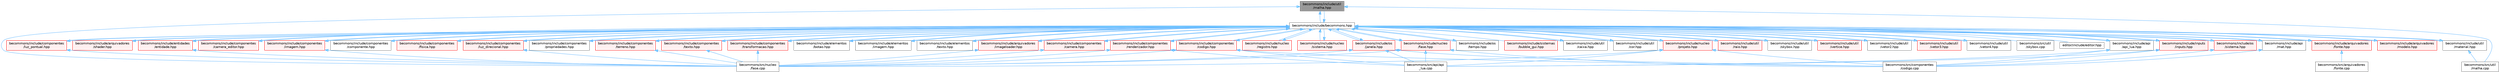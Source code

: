 digraph "becommons/include/util/malha.hpp"
{
 // LATEX_PDF_SIZE
  bgcolor="transparent";
  edge [fontname=Helvetica,fontsize=10,labelfontname=Helvetica,labelfontsize=10];
  node [fontname=Helvetica,fontsize=10,shape=box,height=0.2,width=0.4];
  Node1 [id="Node000001",label="becommons/include/util\l/malha.hpp",height=0.2,width=0.4,color="gray40", fillcolor="grey60", style="filled", fontcolor="black",tooltip=" "];
  Node1 -> Node2 [id="edge1_Node000001_Node000002",dir="back",color="steelblue1",style="solid",tooltip=" "];
  Node2 [id="Node000002",label="becommons/include/becommons.hpp",height=0.2,width=0.4,color="grey40", fillcolor="white", style="filled",URL="$becommons_8hpp.html",tooltip=" "];
  Node2 -> Node3 [id="edge2_Node000002_Node000003",dir="back",color="steelblue1",style="solid",tooltip=" "];
  Node3 [id="Node000003",label="becommons/include/api\l/api_lua.hpp",height=0.2,width=0.4,color="grey40", fillcolor="white", style="filled",URL="$api__lua_8hpp.html",tooltip="Gerencia a configuração do luabridge para api lua."];
  Node3 -> Node2 [id="edge3_Node000003_Node000002",dir="back",color="steelblue1",style="solid",tooltip=" "];
  Node3 -> Node4 [id="edge4_Node000003_Node000004",dir="back",color="steelblue1",style="solid",tooltip=" "];
  Node4 [id="Node000004",label="becommons/src/api/api\l_lua.cpp",height=0.2,width=0.4,color="grey40", fillcolor="white", style="filled",URL="$api__lua_8cpp.html",tooltip=" "];
  Node3 -> Node5 [id="edge5_Node000003_Node000005",dir="back",color="steelblue1",style="solid",tooltip=" "];
  Node5 [id="Node000005",label="becommons/src/componentes\l/codigo.cpp",height=0.2,width=0.4,color="grey40", fillcolor="white", style="filled",URL="$codigo_8cpp.html",tooltip=" "];
  Node2 -> Node6 [id="edge6_Node000002_Node000006",dir="back",color="steelblue1",style="solid",tooltip=" "];
  Node6 [id="Node000006",label="becommons/include/api\l/mat.hpp",height=0.2,width=0.4,color="grey40", fillcolor="white", style="filled",URL="$mat_8hpp.html",tooltip="Gerencia funçoes matemáticas."];
  Node6 -> Node2 [id="edge7_Node000006_Node000002",dir="back",color="steelblue1",style="solid",tooltip=" "];
  Node6 -> Node5 [id="edge8_Node000006_Node000005",dir="back",color="steelblue1",style="solid",tooltip=" "];
  Node2 -> Node7 [id="edge9_Node000002_Node000007",dir="back",color="steelblue1",style="solid",tooltip=" "];
  Node7 [id="Node000007",label="becommons/include/arquivadores\l/fonte.hpp",height=0.2,width=0.4,color="red", fillcolor="#FFF0F0", style="filled",URL="$fonte_8hpp.html",tooltip="Define estruturas básicas para renderização de textos."];
  Node7 -> Node2 [id="edge10_Node000007_Node000002",dir="back",color="steelblue1",style="solid",tooltip=" "];
  Node7 -> Node8 [id="edge11_Node000007_Node000008",dir="back",color="steelblue1",style="solid",tooltip=" "];
  Node8 [id="Node000008",label="becommons/src/arquivadores\l/fonte.cpp",height=0.2,width=0.4,color="grey40", fillcolor="white", style="filled",URL="$fonte_8cpp.html",tooltip=" "];
  Node2 -> Node11 [id="edge12_Node000002_Node000011",dir="back",color="steelblue1",style="solid",tooltip=" "];
  Node11 [id="Node000011",label="becommons/include/arquivadores\l/imageloader.hpp",height=0.2,width=0.4,color="red", fillcolor="#FFF0F0", style="filled",URL="$imageloader_8hpp.html",tooltip="Gerencia as imagems/texturas carregadas na engine."];
  Node11 -> Node2 [id="edge13_Node000011_Node000002",dir="back",color="steelblue1",style="solid",tooltip=" "];
  Node11 -> Node15 [id="edge14_Node000011_Node000015",dir="back",color="steelblue1",style="solid",tooltip=" "];
  Node15 [id="Node000015",label="becommons/src/nucleo\l/fase.cpp",height=0.2,width=0.4,color="grey40", fillcolor="white", style="filled",URL="$fase_8cpp.html",tooltip=" "];
  Node2 -> Node16 [id="edge15_Node000002_Node000016",dir="back",color="steelblue1",style="solid",tooltip=" "];
  Node16 [id="Node000016",label="becommons/include/arquivadores\l/modelo.hpp",height=0.2,width=0.4,color="red", fillcolor="#FFF0F0", style="filled",URL="$modelo_8hpp.html",tooltip="Carrega um modelo usando a biblioteca assimp com base em um diretório."];
  Node16 -> Node2 [id="edge16_Node000016_Node000002",dir="back",color="steelblue1",style="solid",tooltip=" "];
  Node2 -> Node17 [id="edge17_Node000002_Node000017",dir="back",color="steelblue1",style="solid",tooltip=" "];
  Node17 [id="Node000017",label="becommons/include/arquivadores\l/shader.hpp",height=0.2,width=0.4,color="red", fillcolor="#FFF0F0", style="filled",URL="$shader_8hpp.html",tooltip="Gerencia os shaders GLSL."];
  Node17 -> Node2 [id="edge18_Node000017_Node000002",dir="back",color="steelblue1",style="solid",tooltip=" "];
  Node2 -> Node23 [id="edge19_Node000002_Node000023",dir="back",color="steelblue1",style="solid",tooltip=" "];
  Node23 [id="Node000023",label="becommons/include/componentes\l/camera.hpp",height=0.2,width=0.4,color="red", fillcolor="#FFF0F0", style="filled",URL="$camera_8hpp.html",tooltip="Estrutura básica de câmera."];
  Node23 -> Node2 [id="edge20_Node000023_Node000002",dir="back",color="steelblue1",style="solid",tooltip=" "];
  Node23 -> Node15 [id="edge21_Node000023_Node000015",dir="back",color="steelblue1",style="solid",tooltip=" "];
  Node2 -> Node26 [id="edge22_Node000002_Node000026",dir="back",color="steelblue1",style="solid",tooltip=" "];
  Node26 [id="Node000026",label="becommons/include/componentes\l/camera_editor.hpp",height=0.2,width=0.4,color="red", fillcolor="#FFF0F0", style="filled",URL="$camera__editor_8hpp.html",tooltip=" "];
  Node26 -> Node2 [id="edge23_Node000026_Node000002",dir="back",color="steelblue1",style="solid",tooltip=" "];
  Node2 -> Node31 [id="edge24_Node000002_Node000031",dir="back",color="steelblue1",style="solid",tooltip=" "];
  Node31 [id="Node000031",label="becommons/include/componentes\l/codigo.hpp",height=0.2,width=0.4,color="red", fillcolor="#FFF0F0", style="filled",URL="$codigo_8hpp.html",tooltip="Componente de código para entidades ECS."];
  Node31 -> Node2 [id="edge25_Node000031_Node000002",dir="back",color="steelblue1",style="solid",tooltip=" "];
  Node31 -> Node4 [id="edge26_Node000031_Node000004",dir="back",color="steelblue1",style="solid",tooltip=" "];
  Node31 -> Node5 [id="edge27_Node000031_Node000005",dir="back",color="steelblue1",style="solid",tooltip=" "];
  Node31 -> Node15 [id="edge28_Node000031_Node000015",dir="back",color="steelblue1",style="solid",tooltip=" "];
  Node2 -> Node33 [id="edge29_Node000002_Node000033",dir="back",color="steelblue1",style="solid",tooltip=" "];
  Node33 [id="Node000033",label="becommons/include/componentes\l/componente.hpp",height=0.2,width=0.4,color="grey40", fillcolor="white", style="filled",URL="$componente_8hpp.html",tooltip="Estrutura base para componetes."];
  Node33 -> Node2 [id="edge30_Node000033_Node000002",dir="back",color="steelblue1",style="solid",tooltip=" "];
  Node2 -> Node34 [id="edge31_Node000002_Node000034",dir="back",color="steelblue1",style="solid",tooltip=" "];
  Node34 [id="Node000034",label="becommons/include/componentes\l/fisica.hpp",height=0.2,width=0.4,color="red", fillcolor="#FFF0F0", style="filled",URL="$fisica_8hpp.html",tooltip="Componente de física para entidades ECS."];
  Node34 -> Node2 [id="edge32_Node000034_Node000002",dir="back",color="steelblue1",style="solid",tooltip=" "];
  Node2 -> Node37 [id="edge33_Node000002_Node000037",dir="back",color="steelblue1",style="solid",tooltip=" "];
  Node37 [id="Node000037",label="becommons/include/componentes\l/imagem.hpp",height=0.2,width=0.4,color="red", fillcolor="#FFF0F0", style="filled",URL="$componentes_2imagem_8hpp.html",tooltip=" "];
  Node37 -> Node2 [id="edge34_Node000037_Node000002",dir="back",color="steelblue1",style="solid",tooltip=" "];
  Node37 -> Node15 [id="edge35_Node000037_Node000015",dir="back",color="steelblue1",style="solid",tooltip=" "];
  Node2 -> Node38 [id="edge36_Node000002_Node000038",dir="back",color="steelblue1",style="solid",tooltip=" "];
  Node38 [id="Node000038",label="becommons/include/componentes\l/luz_direcional.hpp",height=0.2,width=0.4,color="red", fillcolor="#FFF0F0", style="filled",URL="$luz__direcional_8hpp.html",tooltip=" "];
  Node38 -> Node2 [id="edge37_Node000038_Node000002",dir="back",color="steelblue1",style="solid",tooltip=" "];
  Node38 -> Node15 [id="edge38_Node000038_Node000015",dir="back",color="steelblue1",style="solid",tooltip=" "];
  Node2 -> Node39 [id="edge39_Node000002_Node000039",dir="back",color="steelblue1",style="solid",tooltip=" "];
  Node39 [id="Node000039",label="becommons/include/componentes\l/luz_pontual.hpp",height=0.2,width=0.4,color="red", fillcolor="#FFF0F0", style="filled",URL="$luz__pontual_8hpp.html",tooltip=" "];
  Node39 -> Node2 [id="edge40_Node000039_Node000002",dir="back",color="steelblue1",style="solid",tooltip=" "];
  Node39 -> Node15 [id="edge41_Node000039_Node000015",dir="back",color="steelblue1",style="solid",tooltip=" "];
  Node2 -> Node40 [id="edge42_Node000002_Node000040",dir="back",color="steelblue1",style="solid",tooltip=" "];
  Node40 [id="Node000040",label="becommons/include/componentes\l/propriedades.hpp",height=0.2,width=0.4,color="grey40", fillcolor="white", style="filled",URL="$propriedades_8hpp.html",tooltip=" "];
  Node40 -> Node2 [id="edge43_Node000040_Node000002",dir="back",color="steelblue1",style="solid",tooltip=" "];
  Node2 -> Node41 [id="edge44_Node000002_Node000041",dir="back",color="steelblue1",style="solid",tooltip=" "];
  Node41 [id="Node000041",label="becommons/include/componentes\l/renderizador.hpp",height=0.2,width=0.4,color="red", fillcolor="#FFF0F0", style="filled",URL="$renderizador_8hpp.html",tooltip=" "];
  Node41 -> Node2 [id="edge45_Node000041_Node000002",dir="back",color="steelblue1",style="solid",tooltip=" "];
  Node41 -> Node4 [id="edge46_Node000041_Node000004",dir="back",color="steelblue1",style="solid",tooltip=" "];
  Node41 -> Node15 [id="edge47_Node000041_Node000015",dir="back",color="steelblue1",style="solid",tooltip=" "];
  Node2 -> Node42 [id="edge48_Node000002_Node000042",dir="back",color="steelblue1",style="solid",tooltip=" "];
  Node42 [id="Node000042",label="becommons/include/componentes\l/terreno.hpp",height=0.2,width=0.4,color="red", fillcolor="#FFF0F0", style="filled",URL="$terreno_8hpp.html",tooltip=" "];
  Node42 -> Node2 [id="edge49_Node000042_Node000002",dir="back",color="steelblue1",style="solid",tooltip=" "];
  Node42 -> Node15 [id="edge50_Node000042_Node000015",dir="back",color="steelblue1",style="solid",tooltip=" "];
  Node2 -> Node43 [id="edge51_Node000002_Node000043",dir="back",color="steelblue1",style="solid",tooltip=" "];
  Node43 [id="Node000043",label="becommons/include/componentes\l/texto.hpp",height=0.2,width=0.4,color="red", fillcolor="#FFF0F0", style="filled",URL="$componentes_2texto_8hpp.html",tooltip=" "];
  Node43 -> Node2 [id="edge52_Node000043_Node000002",dir="back",color="steelblue1",style="solid",tooltip=" "];
  Node43 -> Node15 [id="edge53_Node000043_Node000015",dir="back",color="steelblue1",style="solid",tooltip=" "];
  Node2 -> Node44 [id="edge54_Node000002_Node000044",dir="back",color="steelblue1",style="solid",tooltip=" "];
  Node44 [id="Node000044",label="becommons/include/componentes\l/transformacao.hpp",height=0.2,width=0.4,color="red", fillcolor="#FFF0F0", style="filled",URL="$transformacao_8hpp.html",tooltip="Calcula a mtriz de modelo para um objeto 3d qualquer."];
  Node44 -> Node2 [id="edge55_Node000044_Node000002",dir="back",color="steelblue1",style="solid",tooltip=" "];
  Node44 -> Node15 [id="edge56_Node000044_Node000015",dir="back",color="steelblue1",style="solid",tooltip=" "];
  Node2 -> Node46 [id="edge57_Node000002_Node000046",dir="back",color="steelblue1",style="solid",tooltip=" "];
  Node46 [id="Node000046",label="becommons/include/elementos\l/botao.hpp",height=0.2,width=0.4,color="grey40", fillcolor="white", style="filled",URL="$botao_8hpp.html",tooltip=" "];
  Node46 -> Node2 [id="edge58_Node000046_Node000002",dir="back",color="steelblue1",style="solid",tooltip=" "];
  Node2 -> Node47 [id="edge59_Node000002_Node000047",dir="back",color="steelblue1",style="solid",tooltip=" "];
  Node47 [id="Node000047",label="becommons/include/elementos\l/imagem.hpp",height=0.2,width=0.4,color="grey40", fillcolor="white", style="filled",URL="$elementos_2imagem_8hpp.html",tooltip="Gerencia a configuração do luabridge para api lua."];
  Node47 -> Node2 [id="edge60_Node000047_Node000002",dir="back",color="steelblue1",style="solid",tooltip=" "];
  Node2 -> Node48 [id="edge61_Node000002_Node000048",dir="back",color="steelblue1",style="solid",tooltip=" "];
  Node48 [id="Node000048",label="becommons/include/elementos\l/texto.hpp",height=0.2,width=0.4,color="grey40", fillcolor="white", style="filled",URL="$elementos_2texto_8hpp.html",tooltip=" "];
  Node48 -> Node2 [id="edge62_Node000048_Node000002",dir="back",color="steelblue1",style="solid",tooltip=" "];
  Node2 -> Node49 [id="edge63_Node000002_Node000049",dir="back",color="steelblue1",style="solid",tooltip=" "];
  Node49 [id="Node000049",label="becommons/include/entidades\l/entidade.hpp",height=0.2,width=0.4,color="red", fillcolor="#FFF0F0", style="filled",URL="$entidade_8hpp.html",tooltip="Inclusoes e defini��es relacionadas � entidade."];
  Node49 -> Node2 [id="edge64_Node000049_Node000002",dir="back",color="steelblue1",style="solid",tooltip=" "];
  Node49 -> Node15 [id="edge65_Node000049_Node000015",dir="back",color="steelblue1",style="solid",tooltip=" "];
  Node2 -> Node50 [id="edge66_Node000002_Node000050",dir="back",color="steelblue1",style="solid",tooltip=" "];
  Node50 [id="Node000050",label="becommons/include/inputs\l/inputs.hpp",height=0.2,width=0.4,color="red", fillcolor="#FFF0F0", style="filled",URL="$inputs_8hpp.html",tooltip=" "];
  Node50 -> Node2 [id="edge67_Node000050_Node000002",dir="back",color="steelblue1",style="solid",tooltip=" "];
  Node50 -> Node4 [id="edge68_Node000050_Node000004",dir="back",color="steelblue1",style="solid",tooltip=" "];
  Node50 -> Node5 [id="edge69_Node000050_Node000005",dir="back",color="steelblue1",style="solid",tooltip=" "];
  Node2 -> Node52 [id="edge70_Node000002_Node000052",dir="back",color="steelblue1",style="solid",tooltip=" "];
  Node52 [id="Node000052",label="becommons/include/nucleo\l/fase.hpp",height=0.2,width=0.4,color="red", fillcolor="#FFF0F0", style="filled",URL="$fase_8hpp.html",tooltip="Gerencia sistemas numa fase."];
  Node52 -> Node2 [id="edge71_Node000052_Node000002",dir="back",color="steelblue1",style="solid",tooltip=" "];
  Node52 -> Node4 [id="edge72_Node000052_Node000004",dir="back",color="steelblue1",style="solid",tooltip=" "];
  Node52 -> Node5 [id="edge73_Node000052_Node000005",dir="back",color="steelblue1",style="solid",tooltip=" "];
  Node52 -> Node15 [id="edge74_Node000052_Node000015",dir="back",color="steelblue1",style="solid",tooltip=" "];
  Node2 -> Node54 [id="edge75_Node000002_Node000054",dir="back",color="steelblue1",style="solid",tooltip=" "];
  Node54 [id="Node000054",label="becommons/include/nucleo\l/projeto.hpp",height=0.2,width=0.4,color="red", fillcolor="#FFF0F0", style="filled",URL="$projeto_8hpp.html",tooltip="Gerencia configurações do projeto."];
  Node54 -> Node2 [id="edge76_Node000054_Node000002",dir="back",color="steelblue1",style="solid",tooltip=" "];
  Node54 -> Node4 [id="edge77_Node000054_Node000004",dir="back",color="steelblue1",style="solid",tooltip=" "];
  Node54 -> Node5 [id="edge78_Node000054_Node000005",dir="back",color="steelblue1",style="solid",tooltip=" "];
  Node54 -> Node15 [id="edge79_Node000054_Node000015",dir="back",color="steelblue1",style="solid",tooltip=" "];
  Node2 -> Node56 [id="edge80_Node000002_Node000056",dir="back",color="steelblue1",style="solid",tooltip=" "];
  Node56 [id="Node000056",label="becommons/include/nucleo\l/registro.hpp",height=0.2,width=0.4,color="red", fillcolor="#FFF0F0", style="filled",URL="$registro_8hpp.html",tooltip="Inclusoes e definições relacionadas à registro."];
  Node56 -> Node2 [id="edge81_Node000056_Node000002",dir="back",color="steelblue1",style="solid",tooltip=" "];
  Node2 -> Node57 [id="edge82_Node000002_Node000057",dir="back",color="steelblue1",style="solid",tooltip=" "];
  Node57 [id="Node000057",label="becommons/include/nucleo\l/sistema.hpp",height=0.2,width=0.4,color="red", fillcolor="#FFF0F0", style="filled",URL="$nucleo_2sistema_8hpp.html",tooltip=" "];
  Node57 -> Node2 [id="edge83_Node000057_Node000002",dir="back",color="steelblue1",style="solid",tooltip=" "];
  Node2 -> Node60 [id="edge84_Node000002_Node000060",dir="back",color="steelblue1",style="solid",tooltip=" "];
  Node60 [id="Node000060",label="becommons/include/os\l/janela.hpp",height=0.2,width=0.4,color="red", fillcolor="#FFF0F0", style="filled",URL="$janela_8hpp.html",tooltip="Inicia e gerencia janela glfw."];
  Node60 -> Node2 [id="edge85_Node000060_Node000002",dir="back",color="steelblue1",style="solid",tooltip=" "];
  Node60 -> Node4 [id="edge86_Node000060_Node000004",dir="back",color="steelblue1",style="solid",tooltip=" "];
  Node60 -> Node5 [id="edge87_Node000060_Node000005",dir="back",color="steelblue1",style="solid",tooltip=" "];
  Node60 -> Node15 [id="edge88_Node000060_Node000015",dir="back",color="steelblue1",style="solid",tooltip=" "];
  Node2 -> Node62 [id="edge89_Node000002_Node000062",dir="back",color="steelblue1",style="solid",tooltip=" "];
  Node62 [id="Node000062",label="becommons/include/os\l/sistema.hpp",height=0.2,width=0.4,color="red", fillcolor="#FFF0F0", style="filled",URL="$os_2sistema_8hpp.html",tooltip="funçoes do sistema"];
  Node62 -> Node2 [id="edge90_Node000062_Node000002",dir="back",color="steelblue1",style="solid",tooltip=" "];
  Node62 -> Node5 [id="edge91_Node000062_Node000005",dir="back",color="steelblue1",style="solid",tooltip=" "];
  Node2 -> Node63 [id="edge92_Node000002_Node000063",dir="back",color="steelblue1",style="solid",tooltip=" "];
  Node63 [id="Node000063",label="becommons/include/os\l/tempo.hpp",height=0.2,width=0.4,color="grey40", fillcolor="white", style="filled",URL="$tempo_8hpp.html",tooltip="Inicia e gerencia o tempo."];
  Node63 -> Node2 [id="edge93_Node000063_Node000002",dir="back",color="steelblue1",style="solid",tooltip=" "];
  Node2 -> Node64 [id="edge94_Node000002_Node000064",dir="back",color="steelblue1",style="solid",tooltip=" "];
  Node64 [id="Node000064",label="becommons/include/sistemas\l/bubble_gui.hpp",height=0.2,width=0.4,color="red", fillcolor="#FFF0F0", style="filled",URL="$bubble__gui_8hpp.html",tooltip=" "];
  Node2 -> Node65 [id="edge95_Node000002_Node000065",dir="back",color="steelblue1",style="solid",tooltip=" "];
  Node65 [id="Node000065",label="becommons/include/util\l/caixa.hpp",height=0.2,width=0.4,color="grey40", fillcolor="white", style="filled",URL="$caixa_8hpp.html",tooltip=" "];
  Node65 -> Node2 [id="edge96_Node000065_Node000002",dir="back",color="steelblue1",style="solid",tooltip=" "];
  Node2 -> Node66 [id="edge97_Node000002_Node000066",dir="back",color="steelblue1",style="solid",tooltip=" "];
  Node66 [id="Node000066",label="becommons/include/util\l/cor.hpp",height=0.2,width=0.4,color="grey40", fillcolor="white", style="filled",URL="$cor_8hpp.html",tooltip=" "];
  Node66 -> Node2 [id="edge98_Node000066_Node000002",dir="back",color="steelblue1",style="solid",tooltip=" "];
  Node2 -> Node1 [id="edge99_Node000002_Node000001",dir="back",color="steelblue1",style="solid",tooltip=" "];
  Node2 -> Node67 [id="edge100_Node000002_Node000067",dir="back",color="steelblue1",style="solid",tooltip=" "];
  Node67 [id="Node000067",label="becommons/include/util\l/material.hpp",height=0.2,width=0.4,color="grey40", fillcolor="white", style="filled",URL="$material_8hpp.html",tooltip=" "];
  Node67 -> Node2 [id="edge101_Node000067_Node000002",dir="back",color="steelblue1",style="solid",tooltip=" "];
  Node67 -> Node68 [id="edge102_Node000067_Node000068",dir="back",color="steelblue1",style="solid",tooltip=" "];
  Node68 [id="Node000068",label="becommons/src/util\l/malha.cpp",height=0.2,width=0.4,color="grey40", fillcolor="white", style="filled",URL="$malha_8cpp.html",tooltip=" "];
  Node2 -> Node69 [id="edge103_Node000002_Node000069",dir="back",color="steelblue1",style="solid",tooltip=" "];
  Node69 [id="Node000069",label="becommons/include/util\l/raio.hpp",height=0.2,width=0.4,color="red", fillcolor="#FFF0F0", style="filled",URL="$raio_8hpp.html",tooltip=" "];
  Node69 -> Node2 [id="edge104_Node000069_Node000002",dir="back",color="steelblue1",style="solid",tooltip=" "];
  Node2 -> Node70 [id="edge105_Node000002_Node000070",dir="back",color="steelblue1",style="solid",tooltip=" "];
  Node70 [id="Node000070",label="becommons/include/util\l/skybox.hpp",height=0.2,width=0.4,color="grey40", fillcolor="white", style="filled",URL="$skybox_8hpp.html",tooltip=" "];
  Node70 -> Node2 [id="edge106_Node000070_Node000002",dir="back",color="steelblue1",style="solid",tooltip=" "];
  Node2 -> Node71 [id="edge107_Node000002_Node000071",dir="back",color="steelblue1",style="solid",tooltip=" "];
  Node71 [id="Node000071",label="becommons/include/util\l/vertice.hpp",height=0.2,width=0.4,color="red", fillcolor="#FFF0F0", style="filled",URL="$vertice_8hpp.html",tooltip=" "];
  Node71 -> Node2 [id="edge108_Node000071_Node000002",dir="back",color="steelblue1",style="solid",tooltip=" "];
  Node2 -> Node72 [id="edge109_Node000002_Node000072",dir="back",color="steelblue1",style="solid",tooltip=" "];
  Node72 [id="Node000072",label="becommons/include/util\l/vetor2.hpp",height=0.2,width=0.4,color="grey40", fillcolor="white", style="filled",URL="$vetor2_8hpp.html",tooltip=" "];
  Node72 -> Node2 [id="edge110_Node000072_Node000002",dir="back",color="steelblue1",style="solid",tooltip=" "];
  Node2 -> Node73 [id="edge111_Node000002_Node000073",dir="back",color="steelblue1",style="solid",tooltip=" "];
  Node73 [id="Node000073",label="becommons/include/util\l/vetor3.hpp",height=0.2,width=0.4,color="red", fillcolor="#FFF0F0", style="filled",URL="$vetor3_8hpp.html",tooltip=" "];
  Node73 -> Node2 [id="edge112_Node000073_Node000002",dir="back",color="steelblue1",style="solid",tooltip=" "];
  Node2 -> Node74 [id="edge113_Node000002_Node000074",dir="back",color="steelblue1",style="solid",tooltip=" "];
  Node74 [id="Node000074",label="becommons/include/util\l/vetor4.hpp",height=0.2,width=0.4,color="grey40", fillcolor="white", style="filled",URL="$vetor4_8hpp.html",tooltip=" "];
  Node74 -> Node2 [id="edge114_Node000074_Node000002",dir="back",color="steelblue1",style="solid",tooltip=" "];
  Node2 -> Node75 [id="edge115_Node000002_Node000075",dir="back",color="steelblue1",style="solid",tooltip=" "];
  Node75 [id="Node000075",label="becommons/src/util\l/skybox.cpp",height=0.2,width=0.4,color="grey40", fillcolor="white", style="filled",URL="$skybox_8cpp.html",tooltip=" "];
  Node2 -> Node29 [id="edge116_Node000002_Node000029",dir="back",color="steelblue1",style="solid",tooltip=" "];
  Node29 [id="Node000029",label="editor/include/editor.hpp",height=0.2,width=0.4,color="grey40", fillcolor="white", style="filled",URL="$editor_8hpp.html",tooltip=" "];
  Node1 -> Node15 [id="edge117_Node000001_Node000015",dir="back",color="steelblue1",style="solid",tooltip=" "];
  Node1 -> Node68 [id="edge118_Node000001_Node000068",dir="back",color="steelblue1",style="solid",tooltip=" "];
}
